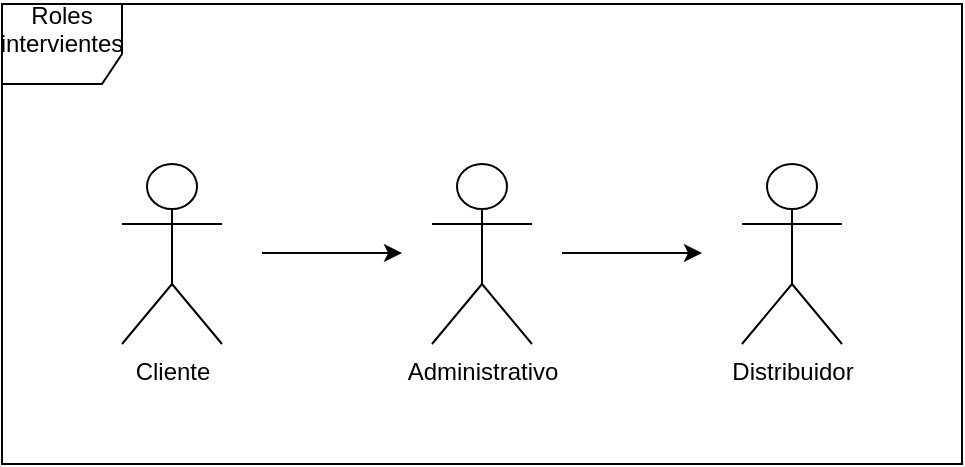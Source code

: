 <mxfile version="24.2.3" type="device" pages="2">
  <diagram name="Gestión Ventas" id="-s1CSuZLqBa6hBrzUk-Y">
    <mxGraphModel dx="984" dy="566" grid="1" gridSize="10" guides="1" tooltips="1" connect="1" arrows="1" fold="1" page="1" pageScale="1" pageWidth="827" pageHeight="1169" math="0" shadow="0">
      <root>
        <mxCell id="0" />
        <mxCell id="1" parent="0" />
        <mxCell id="OYs5iFrnPG1fyfL01zf5-1" value="Roles intervientes&lt;div&gt;&lt;br&gt;&lt;/div&gt;" style="shape=umlFrame;whiteSpace=wrap;html=1;pointerEvents=0;width=60;height=40;" vertex="1" parent="1">
          <mxGeometry x="200" y="120" width="480" height="230" as="geometry" />
        </mxCell>
        <mxCell id="OYs5iFrnPG1fyfL01zf5-2" value="Cliente" style="shape=umlActor;verticalLabelPosition=bottom;verticalAlign=top;html=1;" vertex="1" parent="1">
          <mxGeometry x="260" y="200" width="50" height="90" as="geometry" />
        </mxCell>
        <mxCell id="OYs5iFrnPG1fyfL01zf5-3" value="Administrativo" style="shape=umlActor;verticalLabelPosition=bottom;verticalAlign=top;html=1;" vertex="1" parent="1">
          <mxGeometry x="415" y="200" width="50" height="90" as="geometry" />
        </mxCell>
        <mxCell id="OYs5iFrnPG1fyfL01zf5-4" value="Distribuidor&lt;div&gt;&lt;br&gt;&lt;/div&gt;" style="shape=umlActor;verticalLabelPosition=bottom;verticalAlign=top;html=1;" vertex="1" parent="1">
          <mxGeometry x="570" y="200" width="50" height="90" as="geometry" />
        </mxCell>
        <mxCell id="OYs5iFrnPG1fyfL01zf5-9" value="" style="endArrow=classic;html=1;rounded=0;" edge="1" parent="1">
          <mxGeometry width="50" height="50" relative="1" as="geometry">
            <mxPoint x="330" y="244.5" as="sourcePoint" />
            <mxPoint x="400" y="244.5" as="targetPoint" />
          </mxGeometry>
        </mxCell>
        <mxCell id="OYs5iFrnPG1fyfL01zf5-10" value="" style="endArrow=classic;html=1;rounded=0;" edge="1" parent="1">
          <mxGeometry width="50" height="50" relative="1" as="geometry">
            <mxPoint x="480" y="244.5" as="sourcePoint" />
            <mxPoint x="550" y="244.5" as="targetPoint" />
          </mxGeometry>
        </mxCell>
      </root>
    </mxGraphModel>
  </diagram>
  <diagram id="THu5BQT_uAfyLU067eo2" name="Gestión Producción">
    <mxGraphModel dx="984" dy="566" grid="1" gridSize="10" guides="1" tooltips="1" connect="1" arrows="1" fold="1" page="1" pageScale="1" pageWidth="827" pageHeight="1169" math="0" shadow="0">
      <root>
        <mxCell id="0" />
        <mxCell id="1" parent="0" />
      </root>
    </mxGraphModel>
  </diagram>
</mxfile>
